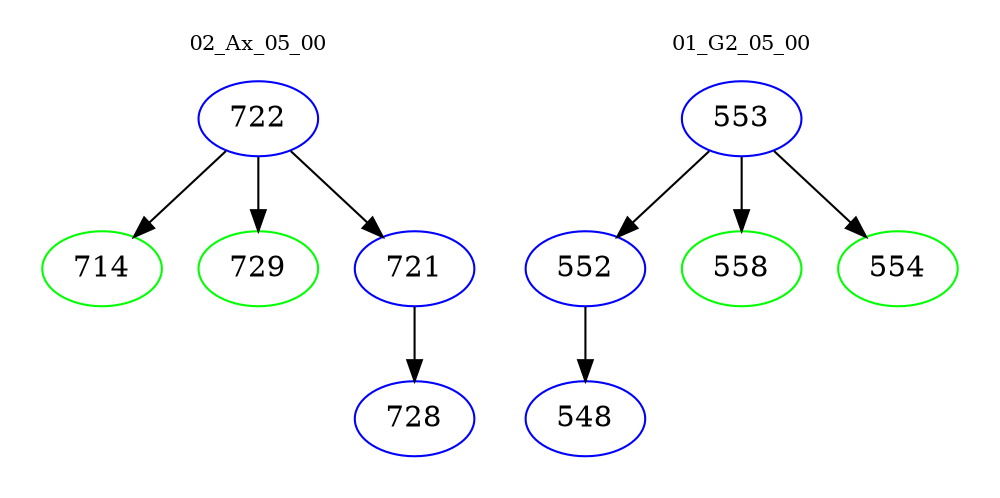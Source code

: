 digraph{
subgraph cluster_0 {
color = white
label = "02_Ax_05_00";
fontsize=10;
T0_722 [label="722", color="blue"]
T0_722 -> T0_714 [color="black"]
T0_714 [label="714", color="green"]
T0_722 -> T0_729 [color="black"]
T0_729 [label="729", color="green"]
T0_722 -> T0_721 [color="black"]
T0_721 [label="721", color="blue"]
T0_721 -> T0_728 [color="black"]
T0_728 [label="728", color="blue"]
}
subgraph cluster_1 {
color = white
label = "01_G2_05_00";
fontsize=10;
T1_553 [label="553", color="blue"]
T1_553 -> T1_552 [color="black"]
T1_552 [label="552", color="blue"]
T1_552 -> T1_548 [color="black"]
T1_548 [label="548", color="blue"]
T1_553 -> T1_558 [color="black"]
T1_558 [label="558", color="green"]
T1_553 -> T1_554 [color="black"]
T1_554 [label="554", color="green"]
}
}
